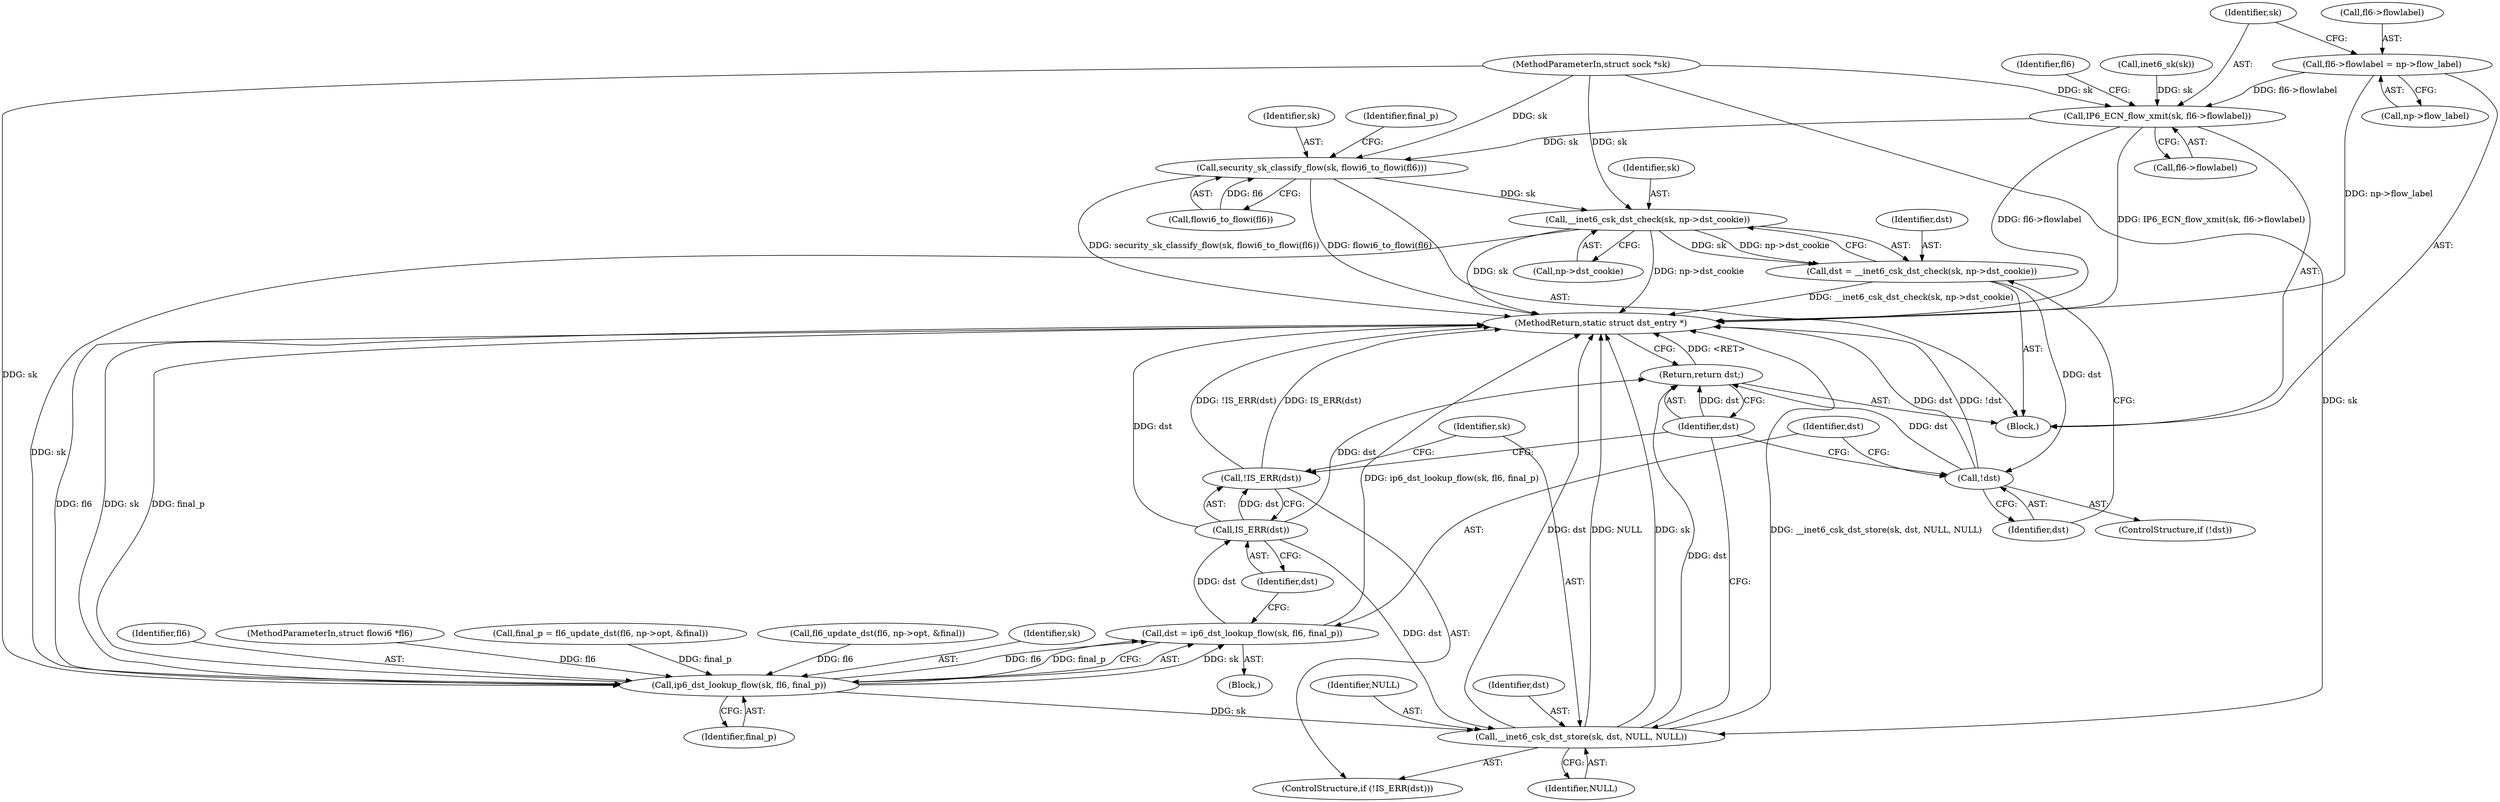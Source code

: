 digraph "0_linux_45f6fad84cc305103b28d73482b344d7f5b76f39_8@pointer" {
"1000144" [label="(Call,fl6->flowlabel = np->flow_label)"];
"1000151" [label="(Call,IP6_ECN_flow_xmit(sk, fl6->flowlabel))"];
"1000184" [label="(Call,security_sk_classify_flow(sk, flowi6_to_flowi(fl6)))"];
"1000199" [label="(Call,__inet6_csk_dst_check(sk, np->dst_cookie))"];
"1000197" [label="(Call,dst = __inet6_csk_dst_check(sk, np->dst_cookie))"];
"1000205" [label="(Call,!dst)"];
"1000223" [label="(Return,return dst;)"];
"1000210" [label="(Call,ip6_dst_lookup_flow(sk, fl6, final_p))"];
"1000208" [label="(Call,dst = ip6_dst_lookup_flow(sk, fl6, final_p))"];
"1000216" [label="(Call,IS_ERR(dst))"];
"1000215" [label="(Call,!IS_ERR(dst))"];
"1000218" [label="(Call,__inet6_csk_dst_store(sk, dst, NULL, NULL))"];
"1000214" [label="(ControlStructure,if (!IS_ERR(dst)))"];
"1000199" [label="(Call,__inet6_csk_dst_check(sk, np->dst_cookie))"];
"1000218" [label="(Call,__inet6_csk_dst_store(sk, dst, NULL, NULL))"];
"1000219" [label="(Identifier,sk)"];
"1000217" [label="(Identifier,dst)"];
"1000213" [label="(Identifier,final_p)"];
"1000211" [label="(Identifier,sk)"];
"1000158" [label="(Identifier,fl6)"];
"1000200" [label="(Identifier,sk)"];
"1000207" [label="(Block,)"];
"1000216" [label="(Call,IS_ERR(dst))"];
"1000208" [label="(Call,dst = ip6_dst_lookup_flow(sk, fl6, final_p))"];
"1000212" [label="(Identifier,fl6)"];
"1000224" [label="(Identifier,dst)"];
"1000201" [label="(Call,np->dst_cookie)"];
"1000148" [label="(Call,np->flow_label)"];
"1000103" [label="(Block,)"];
"1000210" [label="(Call,ip6_dst_lookup_flow(sk, fl6, final_p))"];
"1000144" [label="(Call,fl6->flowlabel = np->flow_label)"];
"1000189" [label="(Identifier,final_p)"];
"1000206" [label="(Identifier,dst)"];
"1000102" [label="(MethodParameterIn,struct flowi6 *fl6)"];
"1000220" [label="(Identifier,dst)"];
"1000186" [label="(Call,flowi6_to_flowi(fl6))"];
"1000185" [label="(Identifier,sk)"];
"1000215" [label="(Call,!IS_ERR(dst))"];
"1000198" [label="(Identifier,dst)"];
"1000222" [label="(Identifier,NULL)"];
"1000209" [label="(Identifier,dst)"];
"1000184" [label="(Call,security_sk_classify_flow(sk, flowi6_to_flowi(fl6)))"];
"1000188" [label="(Call,final_p = fl6_update_dst(fl6, np->opt, &final))"];
"1000223" [label="(Return,return dst;)"];
"1000190" [label="(Call,fl6_update_dst(fl6, np->opt, &final))"];
"1000152" [label="(Identifier,sk)"];
"1000225" [label="(MethodReturn,static struct dst_entry *)"];
"1000204" [label="(ControlStructure,if (!dst))"];
"1000205" [label="(Call,!dst)"];
"1000112" [label="(Call,inet6_sk(sk))"];
"1000197" [label="(Call,dst = __inet6_csk_dst_check(sk, np->dst_cookie))"];
"1000101" [label="(MethodParameterIn,struct sock *sk)"];
"1000153" [label="(Call,fl6->flowlabel)"];
"1000221" [label="(Identifier,NULL)"];
"1000145" [label="(Call,fl6->flowlabel)"];
"1000151" [label="(Call,IP6_ECN_flow_xmit(sk, fl6->flowlabel))"];
"1000144" -> "1000103"  [label="AST: "];
"1000144" -> "1000148"  [label="CFG: "];
"1000145" -> "1000144"  [label="AST: "];
"1000148" -> "1000144"  [label="AST: "];
"1000152" -> "1000144"  [label="CFG: "];
"1000144" -> "1000225"  [label="DDG: np->flow_label"];
"1000144" -> "1000151"  [label="DDG: fl6->flowlabel"];
"1000151" -> "1000103"  [label="AST: "];
"1000151" -> "1000153"  [label="CFG: "];
"1000152" -> "1000151"  [label="AST: "];
"1000153" -> "1000151"  [label="AST: "];
"1000158" -> "1000151"  [label="CFG: "];
"1000151" -> "1000225"  [label="DDG: IP6_ECN_flow_xmit(sk, fl6->flowlabel)"];
"1000151" -> "1000225"  [label="DDG: fl6->flowlabel"];
"1000112" -> "1000151"  [label="DDG: sk"];
"1000101" -> "1000151"  [label="DDG: sk"];
"1000151" -> "1000184"  [label="DDG: sk"];
"1000184" -> "1000103"  [label="AST: "];
"1000184" -> "1000186"  [label="CFG: "];
"1000185" -> "1000184"  [label="AST: "];
"1000186" -> "1000184"  [label="AST: "];
"1000189" -> "1000184"  [label="CFG: "];
"1000184" -> "1000225"  [label="DDG: flowi6_to_flowi(fl6)"];
"1000184" -> "1000225"  [label="DDG: security_sk_classify_flow(sk, flowi6_to_flowi(fl6))"];
"1000101" -> "1000184"  [label="DDG: sk"];
"1000186" -> "1000184"  [label="DDG: fl6"];
"1000184" -> "1000199"  [label="DDG: sk"];
"1000199" -> "1000197"  [label="AST: "];
"1000199" -> "1000201"  [label="CFG: "];
"1000200" -> "1000199"  [label="AST: "];
"1000201" -> "1000199"  [label="AST: "];
"1000197" -> "1000199"  [label="CFG: "];
"1000199" -> "1000225"  [label="DDG: np->dst_cookie"];
"1000199" -> "1000225"  [label="DDG: sk"];
"1000199" -> "1000197"  [label="DDG: sk"];
"1000199" -> "1000197"  [label="DDG: np->dst_cookie"];
"1000101" -> "1000199"  [label="DDG: sk"];
"1000199" -> "1000210"  [label="DDG: sk"];
"1000197" -> "1000103"  [label="AST: "];
"1000198" -> "1000197"  [label="AST: "];
"1000206" -> "1000197"  [label="CFG: "];
"1000197" -> "1000225"  [label="DDG: __inet6_csk_dst_check(sk, np->dst_cookie)"];
"1000197" -> "1000205"  [label="DDG: dst"];
"1000205" -> "1000204"  [label="AST: "];
"1000205" -> "1000206"  [label="CFG: "];
"1000206" -> "1000205"  [label="AST: "];
"1000209" -> "1000205"  [label="CFG: "];
"1000224" -> "1000205"  [label="CFG: "];
"1000205" -> "1000225"  [label="DDG: !dst"];
"1000205" -> "1000225"  [label="DDG: dst"];
"1000205" -> "1000223"  [label="DDG: dst"];
"1000223" -> "1000103"  [label="AST: "];
"1000223" -> "1000224"  [label="CFG: "];
"1000224" -> "1000223"  [label="AST: "];
"1000225" -> "1000223"  [label="CFG: "];
"1000223" -> "1000225"  [label="DDG: <RET>"];
"1000224" -> "1000223"  [label="DDG: dst"];
"1000216" -> "1000223"  [label="DDG: dst"];
"1000218" -> "1000223"  [label="DDG: dst"];
"1000210" -> "1000208"  [label="AST: "];
"1000210" -> "1000213"  [label="CFG: "];
"1000211" -> "1000210"  [label="AST: "];
"1000212" -> "1000210"  [label="AST: "];
"1000213" -> "1000210"  [label="AST: "];
"1000208" -> "1000210"  [label="CFG: "];
"1000210" -> "1000225"  [label="DDG: fl6"];
"1000210" -> "1000225"  [label="DDG: final_p"];
"1000210" -> "1000225"  [label="DDG: sk"];
"1000210" -> "1000208"  [label="DDG: sk"];
"1000210" -> "1000208"  [label="DDG: fl6"];
"1000210" -> "1000208"  [label="DDG: final_p"];
"1000101" -> "1000210"  [label="DDG: sk"];
"1000190" -> "1000210"  [label="DDG: fl6"];
"1000102" -> "1000210"  [label="DDG: fl6"];
"1000188" -> "1000210"  [label="DDG: final_p"];
"1000210" -> "1000218"  [label="DDG: sk"];
"1000208" -> "1000207"  [label="AST: "];
"1000209" -> "1000208"  [label="AST: "];
"1000217" -> "1000208"  [label="CFG: "];
"1000208" -> "1000225"  [label="DDG: ip6_dst_lookup_flow(sk, fl6, final_p)"];
"1000208" -> "1000216"  [label="DDG: dst"];
"1000216" -> "1000215"  [label="AST: "];
"1000216" -> "1000217"  [label="CFG: "];
"1000217" -> "1000216"  [label="AST: "];
"1000215" -> "1000216"  [label="CFG: "];
"1000216" -> "1000225"  [label="DDG: dst"];
"1000216" -> "1000215"  [label="DDG: dst"];
"1000216" -> "1000218"  [label="DDG: dst"];
"1000215" -> "1000214"  [label="AST: "];
"1000219" -> "1000215"  [label="CFG: "];
"1000224" -> "1000215"  [label="CFG: "];
"1000215" -> "1000225"  [label="DDG: IS_ERR(dst)"];
"1000215" -> "1000225"  [label="DDG: !IS_ERR(dst)"];
"1000218" -> "1000214"  [label="AST: "];
"1000218" -> "1000222"  [label="CFG: "];
"1000219" -> "1000218"  [label="AST: "];
"1000220" -> "1000218"  [label="AST: "];
"1000221" -> "1000218"  [label="AST: "];
"1000222" -> "1000218"  [label="AST: "];
"1000224" -> "1000218"  [label="CFG: "];
"1000218" -> "1000225"  [label="DDG: NULL"];
"1000218" -> "1000225"  [label="DDG: sk"];
"1000218" -> "1000225"  [label="DDG: __inet6_csk_dst_store(sk, dst, NULL, NULL)"];
"1000218" -> "1000225"  [label="DDG: dst"];
"1000101" -> "1000218"  [label="DDG: sk"];
}
